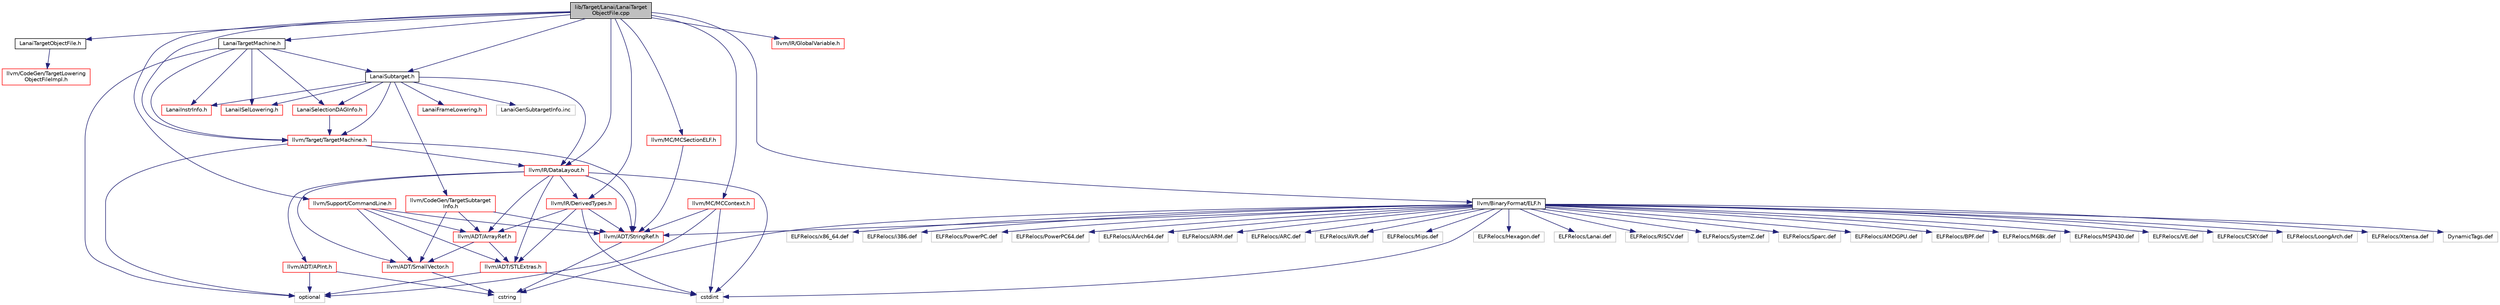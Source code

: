 digraph "lib/Target/Lanai/LanaiTargetObjectFile.cpp"
{
 // LATEX_PDF_SIZE
  bgcolor="transparent";
  edge [fontname="Helvetica",fontsize="10",labelfontname="Helvetica",labelfontsize="10"];
  node [fontname="Helvetica",fontsize="10",shape=record];
  Node1 [label="lib/Target/Lanai/LanaiTarget\lObjectFile.cpp",height=0.2,width=0.4,color="black", fillcolor="grey75", style="filled", fontcolor="black",tooltip=" "];
  Node1 -> Node2 [color="midnightblue",fontsize="10",style="solid",fontname="Helvetica"];
  Node2 [label="LanaiTargetObjectFile.h",height=0.2,width=0.4,color="black",URL="$LanaiTargetObjectFile_8h.html",tooltip=" "];
  Node2 -> Node3 [color="midnightblue",fontsize="10",style="solid",fontname="Helvetica"];
  Node3 [label="llvm/CodeGen/TargetLowering\lObjectFileImpl.h",height=0.2,width=0.4,color="red",URL="$TargetLoweringObjectFileImpl_8h.html",tooltip=" "];
  Node1 -> Node86 [color="midnightblue",fontsize="10",style="solid",fontname="Helvetica"];
  Node86 [label="LanaiSubtarget.h",height=0.2,width=0.4,color="black",URL="$LanaiSubtarget_8h.html",tooltip=" "];
  Node86 -> Node87 [color="midnightblue",fontsize="10",style="solid",fontname="Helvetica"];
  Node87 [label="LanaiFrameLowering.h",height=0.2,width=0.4,color="red",URL="$LanaiFrameLowering_8h.html",tooltip=" "];
  Node86 -> Node157 [color="midnightblue",fontsize="10",style="solid",fontname="Helvetica"];
  Node157 [label="LanaiISelLowering.h",height=0.2,width=0.4,color="red",URL="$LanaiISelLowering_8h.html",tooltip=" "];
  Node86 -> Node250 [color="midnightblue",fontsize="10",style="solid",fontname="Helvetica"];
  Node250 [label="LanaiInstrInfo.h",height=0.2,width=0.4,color="red",URL="$LanaiInstrInfo_8h.html",tooltip=" "];
  Node86 -> Node282 [color="midnightblue",fontsize="10",style="solid",fontname="Helvetica"];
  Node282 [label="LanaiSelectionDAGInfo.h",height=0.2,width=0.4,color="red",URL="$LanaiSelectionDAGInfo_8h.html",tooltip=" "];
  Node282 -> Node284 [color="midnightblue",fontsize="10",style="solid",fontname="Helvetica"];
  Node284 [label="llvm/Target/TargetMachine.h",height=0.2,width=0.4,color="red",URL="$Target_2TargetMachine_8h.html",tooltip=" "];
  Node284 -> Node75 [color="midnightblue",fontsize="10",style="solid",fontname="Helvetica"];
  Node75 [label="llvm/ADT/StringRef.h",height=0.2,width=0.4,color="red",URL="$StringRef_8h.html",tooltip=" "];
  Node75 -> Node24 [color="midnightblue",fontsize="10",style="solid",fontname="Helvetica"];
  Node24 [label="cstring",height=0.2,width=0.4,color="grey75",tooltip=" "];
  Node284 -> Node224 [color="midnightblue",fontsize="10",style="solid",fontname="Helvetica"];
  Node224 [label="llvm/IR/DataLayout.h",height=0.2,width=0.4,color="red",URL="$DataLayout_8h.html",tooltip=" "];
  Node224 -> Node170 [color="midnightblue",fontsize="10",style="solid",fontname="Helvetica"];
  Node170 [label="llvm/ADT/APInt.h",height=0.2,width=0.4,color="red",URL="$APInt_8h.html",tooltip=" "];
  Node170 -> Node24 [color="midnightblue",fontsize="10",style="solid",fontname="Helvetica"];
  Node170 -> Node43 [color="midnightblue",fontsize="10",style="solid",fontname="Helvetica"];
  Node43 [label="optional",height=0.2,width=0.4,color="grey75",tooltip=" "];
  Node224 -> Node61 [color="midnightblue",fontsize="10",style="solid",fontname="Helvetica"];
  Node61 [label="llvm/ADT/ArrayRef.h",height=0.2,width=0.4,color="red",URL="$ArrayRef_8h.html",tooltip=" "];
  Node61 -> Node49 [color="midnightblue",fontsize="10",style="solid",fontname="Helvetica"];
  Node49 [label="llvm/ADT/SmallVector.h",height=0.2,width=0.4,color="red",URL="$SmallVector_8h.html",tooltip=" "];
  Node49 -> Node24 [color="midnightblue",fontsize="10",style="solid",fontname="Helvetica"];
  Node61 -> Node66 [color="midnightblue",fontsize="10",style="solid",fontname="Helvetica"];
  Node66 [label="llvm/ADT/STLExtras.h",height=0.2,width=0.4,color="red",URL="$STLExtras_8h.html",tooltip=" "];
  Node66 -> Node7 [color="midnightblue",fontsize="10",style="solid",fontname="Helvetica"];
  Node7 [label="cstdint",height=0.2,width=0.4,color="grey75",tooltip=" "];
  Node66 -> Node43 [color="midnightblue",fontsize="10",style="solid",fontname="Helvetica"];
  Node224 -> Node66 [color="midnightblue",fontsize="10",style="solid",fontname="Helvetica"];
  Node224 -> Node49 [color="midnightblue",fontsize="10",style="solid",fontname="Helvetica"];
  Node224 -> Node75 [color="midnightblue",fontsize="10",style="solid",fontname="Helvetica"];
  Node224 -> Node129 [color="midnightblue",fontsize="10",style="solid",fontname="Helvetica"];
  Node129 [label="llvm/IR/DerivedTypes.h",height=0.2,width=0.4,color="red",URL="$DerivedTypes_8h.html",tooltip=" "];
  Node129 -> Node61 [color="midnightblue",fontsize="10",style="solid",fontname="Helvetica"];
  Node129 -> Node66 [color="midnightblue",fontsize="10",style="solid",fontname="Helvetica"];
  Node129 -> Node75 [color="midnightblue",fontsize="10",style="solid",fontname="Helvetica"];
  Node129 -> Node7 [color="midnightblue",fontsize="10",style="solid",fontname="Helvetica"];
  Node224 -> Node7 [color="midnightblue",fontsize="10",style="solid",fontname="Helvetica"];
  Node284 -> Node43 [color="midnightblue",fontsize="10",style="solid",fontname="Helvetica"];
  Node86 -> Node267 [color="midnightblue",fontsize="10",style="solid",fontname="Helvetica"];
  Node267 [label="llvm/CodeGen/TargetSubtarget\lInfo.h",height=0.2,width=0.4,color="red",URL="$TargetSubtargetInfo_8h.html",tooltip=" "];
  Node267 -> Node61 [color="midnightblue",fontsize="10",style="solid",fontname="Helvetica"];
  Node267 -> Node49 [color="midnightblue",fontsize="10",style="solid",fontname="Helvetica"];
  Node267 -> Node75 [color="midnightblue",fontsize="10",style="solid",fontname="Helvetica"];
  Node86 -> Node224 [color="midnightblue",fontsize="10",style="solid",fontname="Helvetica"];
  Node86 -> Node284 [color="midnightblue",fontsize="10",style="solid",fontname="Helvetica"];
  Node86 -> Node253 [color="midnightblue",fontsize="10",style="solid",fontname="Helvetica"];
  Node253 [label="LanaiGenSubtargetInfo.inc",height=0.2,width=0.4,color="grey75",tooltip=" "];
  Node1 -> Node288 [color="midnightblue",fontsize="10",style="solid",fontname="Helvetica"];
  Node288 [label="LanaiTargetMachine.h",height=0.2,width=0.4,color="black",URL="$LanaiTargetMachine_8h.html",tooltip=" "];
  Node288 -> Node157 [color="midnightblue",fontsize="10",style="solid",fontname="Helvetica"];
  Node288 -> Node250 [color="midnightblue",fontsize="10",style="solid",fontname="Helvetica"];
  Node288 -> Node282 [color="midnightblue",fontsize="10",style="solid",fontname="Helvetica"];
  Node288 -> Node86 [color="midnightblue",fontsize="10",style="solid",fontname="Helvetica"];
  Node288 -> Node284 [color="midnightblue",fontsize="10",style="solid",fontname="Helvetica"];
  Node288 -> Node43 [color="midnightblue",fontsize="10",style="solid",fontname="Helvetica"];
  Node1 -> Node289 [color="midnightblue",fontsize="10",style="solid",fontname="Helvetica"];
  Node289 [label="llvm/BinaryFormat/ELF.h",height=0.2,width=0.4,color="black",URL="$BinaryFormat_2ELF_8h.html",tooltip=" "];
  Node289 -> Node75 [color="midnightblue",fontsize="10",style="solid",fontname="Helvetica"];
  Node289 -> Node7 [color="midnightblue",fontsize="10",style="solid",fontname="Helvetica"];
  Node289 -> Node24 [color="midnightblue",fontsize="10",style="solid",fontname="Helvetica"];
  Node289 -> Node290 [color="midnightblue",fontsize="10",style="solid",fontname="Helvetica"];
  Node290 [label="ELFRelocs/x86_64.def",height=0.2,width=0.4,color="grey75",tooltip=" "];
  Node289 -> Node291 [color="midnightblue",fontsize="10",style="solid",fontname="Helvetica"];
  Node291 [label="ELFRelocs/i386.def",height=0.2,width=0.4,color="grey75",tooltip=" "];
  Node289 -> Node292 [color="midnightblue",fontsize="10",style="solid",fontname="Helvetica"];
  Node292 [label="ELFRelocs/PowerPC.def",height=0.2,width=0.4,color="grey75",tooltip=" "];
  Node289 -> Node293 [color="midnightblue",fontsize="10",style="solid",fontname="Helvetica"];
  Node293 [label="ELFRelocs/PowerPC64.def",height=0.2,width=0.4,color="grey75",tooltip=" "];
  Node289 -> Node294 [color="midnightblue",fontsize="10",style="solid",fontname="Helvetica"];
  Node294 [label="ELFRelocs/AArch64.def",height=0.2,width=0.4,color="grey75",tooltip=" "];
  Node289 -> Node295 [color="midnightblue",fontsize="10",style="solid",fontname="Helvetica"];
  Node295 [label="ELFRelocs/ARM.def",height=0.2,width=0.4,color="grey75",tooltip=" "];
  Node289 -> Node296 [color="midnightblue",fontsize="10",style="solid",fontname="Helvetica"];
  Node296 [label="ELFRelocs/ARC.def",height=0.2,width=0.4,color="grey75",tooltip=" "];
  Node289 -> Node297 [color="midnightblue",fontsize="10",style="solid",fontname="Helvetica"];
  Node297 [label="ELFRelocs/AVR.def",height=0.2,width=0.4,color="grey75",tooltip=" "];
  Node289 -> Node298 [color="midnightblue",fontsize="10",style="solid",fontname="Helvetica"];
  Node298 [label="ELFRelocs/Mips.def",height=0.2,width=0.4,color="grey75",tooltip=" "];
  Node289 -> Node299 [color="midnightblue",fontsize="10",style="solid",fontname="Helvetica"];
  Node299 [label="ELFRelocs/Hexagon.def",height=0.2,width=0.4,color="grey75",tooltip=" "];
  Node289 -> Node300 [color="midnightblue",fontsize="10",style="solid",fontname="Helvetica"];
  Node300 [label="ELFRelocs/Lanai.def",height=0.2,width=0.4,color="grey75",tooltip=" "];
  Node289 -> Node301 [color="midnightblue",fontsize="10",style="solid",fontname="Helvetica"];
  Node301 [label="ELFRelocs/RISCV.def",height=0.2,width=0.4,color="grey75",tooltip=" "];
  Node289 -> Node302 [color="midnightblue",fontsize="10",style="solid",fontname="Helvetica"];
  Node302 [label="ELFRelocs/SystemZ.def",height=0.2,width=0.4,color="grey75",tooltip=" "];
  Node289 -> Node303 [color="midnightblue",fontsize="10",style="solid",fontname="Helvetica"];
  Node303 [label="ELFRelocs/Sparc.def",height=0.2,width=0.4,color="grey75",tooltip=" "];
  Node289 -> Node304 [color="midnightblue",fontsize="10",style="solid",fontname="Helvetica"];
  Node304 [label="ELFRelocs/AMDGPU.def",height=0.2,width=0.4,color="grey75",tooltip=" "];
  Node289 -> Node305 [color="midnightblue",fontsize="10",style="solid",fontname="Helvetica"];
  Node305 [label="ELFRelocs/BPF.def",height=0.2,width=0.4,color="grey75",tooltip=" "];
  Node289 -> Node306 [color="midnightblue",fontsize="10",style="solid",fontname="Helvetica"];
  Node306 [label="ELFRelocs/M68k.def",height=0.2,width=0.4,color="grey75",tooltip=" "];
  Node289 -> Node307 [color="midnightblue",fontsize="10",style="solid",fontname="Helvetica"];
  Node307 [label="ELFRelocs/MSP430.def",height=0.2,width=0.4,color="grey75",tooltip=" "];
  Node289 -> Node308 [color="midnightblue",fontsize="10",style="solid",fontname="Helvetica"];
  Node308 [label="ELFRelocs/VE.def",height=0.2,width=0.4,color="grey75",tooltip=" "];
  Node289 -> Node309 [color="midnightblue",fontsize="10",style="solid",fontname="Helvetica"];
  Node309 [label="ELFRelocs/CSKY.def",height=0.2,width=0.4,color="grey75",tooltip=" "];
  Node289 -> Node310 [color="midnightblue",fontsize="10",style="solid",fontname="Helvetica"];
  Node310 [label="ELFRelocs/LoongArch.def",height=0.2,width=0.4,color="grey75",tooltip=" "];
  Node289 -> Node311 [color="midnightblue",fontsize="10",style="solid",fontname="Helvetica"];
  Node311 [label="ELFRelocs/Xtensa.def",height=0.2,width=0.4,color="grey75",tooltip=" "];
  Node289 -> Node312 [color="midnightblue",fontsize="10",style="solid",fontname="Helvetica"];
  Node312 [label="DynamicTags.def",height=0.2,width=0.4,color="grey75",tooltip=" "];
  Node1 -> Node224 [color="midnightblue",fontsize="10",style="solid",fontname="Helvetica"];
  Node1 -> Node129 [color="midnightblue",fontsize="10",style="solid",fontname="Helvetica"];
  Node1 -> Node227 [color="midnightblue",fontsize="10",style="solid",fontname="Helvetica"];
  Node227 [label="llvm/IR/GlobalVariable.h",height=0.2,width=0.4,color="red",URL="$GlobalVariable_8h.html",tooltip=" "];
  Node1 -> Node313 [color="midnightblue",fontsize="10",style="solid",fontname="Helvetica"];
  Node313 [label="llvm/MC/MCContext.h",height=0.2,width=0.4,color="red",URL="$MCContext_8h.html",tooltip=" "];
  Node313 -> Node75 [color="midnightblue",fontsize="10",style="solid",fontname="Helvetica"];
  Node313 -> Node7 [color="midnightblue",fontsize="10",style="solid",fontname="Helvetica"];
  Node313 -> Node43 [color="midnightblue",fontsize="10",style="solid",fontname="Helvetica"];
  Node1 -> Node326 [color="midnightblue",fontsize="10",style="solid",fontname="Helvetica"];
  Node326 [label="llvm/MC/MCSectionELF.h",height=0.2,width=0.4,color="red",URL="$MCSectionELF_8h.html",tooltip=" "];
  Node326 -> Node75 [color="midnightblue",fontsize="10",style="solid",fontname="Helvetica"];
  Node1 -> Node238 [color="midnightblue",fontsize="10",style="solid",fontname="Helvetica"];
  Node238 [label="llvm/Support/CommandLine.h",height=0.2,width=0.4,color="red",URL="$CommandLine_8h.html",tooltip=" "];
  Node238 -> Node61 [color="midnightblue",fontsize="10",style="solid",fontname="Helvetica"];
  Node238 -> Node66 [color="midnightblue",fontsize="10",style="solid",fontname="Helvetica"];
  Node238 -> Node49 [color="midnightblue",fontsize="10",style="solid",fontname="Helvetica"];
  Node238 -> Node75 [color="midnightblue",fontsize="10",style="solid",fontname="Helvetica"];
  Node1 -> Node284 [color="midnightblue",fontsize="10",style="solid",fontname="Helvetica"];
}
